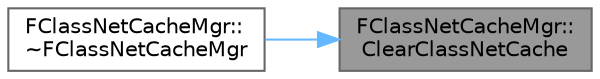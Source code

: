 digraph "FClassNetCacheMgr::ClearClassNetCache"
{
 // INTERACTIVE_SVG=YES
 // LATEX_PDF_SIZE
  bgcolor="transparent";
  edge [fontname=Helvetica,fontsize=10,labelfontname=Helvetica,labelfontsize=10];
  node [fontname=Helvetica,fontsize=10,shape=box,height=0.2,width=0.4];
  rankdir="RL";
  Node1 [id="Node000001",label="FClassNetCacheMgr::\lClearClassNetCache",height=0.2,width=0.4,color="gray40", fillcolor="grey60", style="filled", fontcolor="black",tooltip=" "];
  Node1 -> Node2 [id="edge1_Node000001_Node000002",dir="back",color="steelblue1",style="solid",tooltip=" "];
  Node2 [id="Node000002",label="FClassNetCacheMgr::\l~FClassNetCacheMgr",height=0.2,width=0.4,color="grey40", fillcolor="white", style="filled",URL="$dd/da5/classFClassNetCacheMgr.html#a680b7463edd0536f287c791295a0a2e3",tooltip=" "];
}
